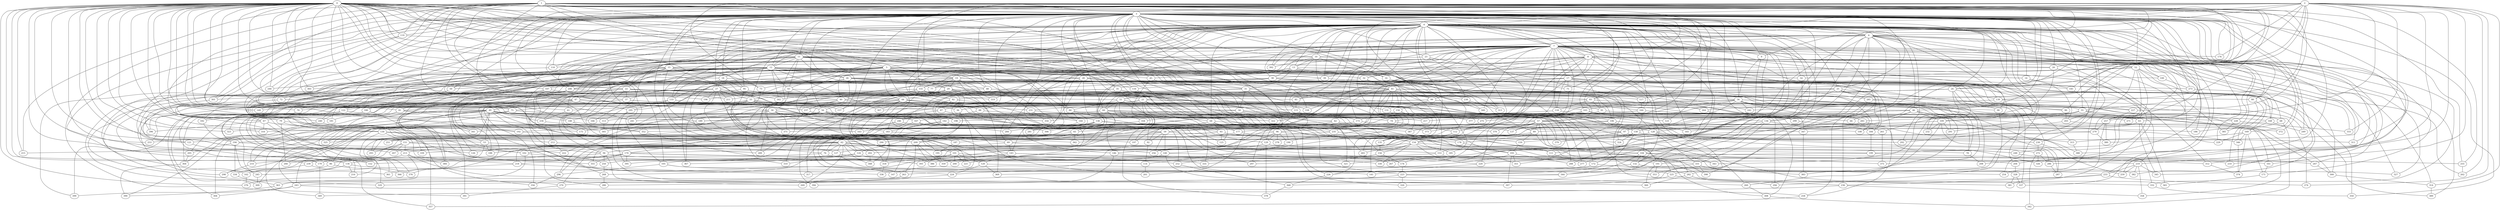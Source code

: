 strict graph "barabasi_albert_graph(400,3)" {
0;
1;
2;
3;
4;
5;
6;
7;
8;
9;
10;
11;
12;
13;
14;
15;
16;
17;
18;
19;
20;
21;
22;
23;
24;
25;
26;
27;
28;
29;
30;
31;
32;
33;
34;
35;
36;
37;
38;
39;
40;
41;
42;
43;
44;
45;
46;
47;
48;
49;
50;
51;
52;
53;
54;
55;
56;
57;
58;
59;
60;
61;
62;
63;
64;
65;
66;
67;
68;
69;
70;
71;
72;
73;
74;
75;
76;
77;
78;
79;
80;
81;
82;
83;
84;
85;
86;
87;
88;
89;
90;
91;
92;
93;
94;
95;
96;
97;
98;
99;
100;
101;
102;
103;
104;
105;
106;
107;
108;
109;
110;
111;
112;
113;
114;
115;
116;
117;
118;
119;
120;
121;
122;
123;
124;
125;
126;
127;
128;
129;
130;
131;
132;
133;
134;
135;
136;
137;
138;
139;
140;
141;
142;
143;
144;
145;
146;
147;
148;
149;
150;
151;
152;
153;
154;
155;
156;
157;
158;
159;
160;
161;
162;
163;
164;
165;
166;
167;
168;
169;
170;
171;
172;
173;
174;
175;
176;
177;
178;
179;
180;
181;
182;
183;
184;
185;
186;
187;
188;
189;
190;
191;
192;
193;
194;
195;
196;
197;
198;
199;
200;
201;
202;
203;
204;
205;
206;
207;
208;
209;
210;
211;
212;
213;
214;
215;
216;
217;
218;
219;
220;
221;
222;
223;
224;
225;
226;
227;
228;
229;
230;
231;
232;
233;
234;
235;
236;
237;
238;
239;
240;
241;
242;
243;
244;
245;
246;
247;
248;
249;
250;
251;
252;
253;
254;
255;
256;
257;
258;
259;
260;
261;
262;
263;
264;
265;
266;
267;
268;
269;
270;
271;
272;
273;
274;
275;
276;
277;
278;
279;
280;
281;
282;
283;
284;
285;
286;
287;
288;
289;
290;
291;
292;
293;
294;
295;
296;
297;
298;
299;
300;
301;
302;
303;
304;
305;
306;
307;
308;
309;
310;
311;
312;
313;
314;
315;
316;
317;
318;
319;
320;
321;
322;
323;
324;
325;
326;
327;
328;
329;
330;
331;
332;
333;
334;
335;
336;
337;
338;
339;
340;
341;
342;
343;
344;
345;
346;
347;
348;
349;
350;
351;
352;
353;
354;
355;
356;
357;
358;
359;
360;
361;
362;
363;
364;
365;
366;
367;
368;
369;
370;
371;
372;
373;
374;
375;
376;
377;
378;
379;
380;
381;
382;
383;
384;
385;
386;
387;
388;
389;
390;
391;
392;
393;
394;
395;
396;
397;
398;
399;
0 -- 130  [is_available=True, prob="0.0119514980769"];
0 -- 3  [is_available=True, prob="0.124808024876"];
0 -- 4  [is_available=True, prob="1.0"];
0 -- 5  [is_available=True, prob="0.994756621273"];
0 -- 134  [is_available=True, prob="0.298487535974"];
0 -- 11  [is_available=True, prob="0.879061834139"];
0 -- 386  [is_available=True, prob="0.784116591844"];
0 -- 15  [is_available=True, prob="0.612019832675"];
0 -- 145  [is_available=True, prob="0.100667168426"];
0 -- 18  [is_available=True, prob="0.583321979404"];
0 -- 20  [is_available=True, prob="1.0"];
0 -- 21  [is_available=True, prob="1.0"];
0 -- 24  [is_available=True, prob="1.0"];
0 -- 26  [is_available=True, prob="0.338673847294"];
0 -- 156  [is_available=True, prob="1.0"];
0 -- 30  [is_available=True, prob="0.864960015643"];
0 -- 34  [is_available=True, prob="0.965574647463"];
0 -- 35  [is_available=True, prob="0.760935856017"];
0 -- 37  [is_available=True, prob="0.368440069538"];
0 -- 241  [is_available=True, prob="0.43181455488"];
0 -- 173  [is_available=True, prob="1.0"];
0 -- 302  [is_available=True, prob="0.139263347406"];
0 -- 303  [is_available=True, prob="0.270351730097"];
0 -- 176  [is_available=True, prob="0.838572660077"];
0 -- 49  [is_available=True, prob="0.752842371292"];
0 -- 179  [is_available=True, prob="0.574429734641"];
0 -- 53  [is_available=True, prob="0.747094871309"];
0 -- 313  [is_available=True, prob="0.819955678766"];
0 -- 58  [is_available=True, prob="1.0"];
0 -- 316  [is_available=True, prob="1.0"];
0 -- 62  [is_available=True, prob="1.0"];
0 -- 64  [is_available=True, prob="0.942822601896"];
0 -- 321  [is_available=True, prob="0.385944278012"];
0 -- 323  [is_available=True, prob="0.990916090371"];
0 -- 70  [is_available=True, prob="0.415912820092"];
0 -- 75  [is_available=True, prob="0.313135221299"];
0 -- 204  [is_available=True, prob="0.442408064915"];
0 -- 79  [is_available=True, prob="0.14121668142"];
0 -- 81  [is_available=True, prob="0.200947978037"];
0 -- 83  [is_available=True, prob="1.0"];
0 -- 84  [is_available=True, prob="0.199278204811"];
0 -- 215  [is_available=True, prob="1.0"];
0 -- 90  [is_available=True, prob="1.0"];
0 -- 95  [is_available=True, prob="0.182763157358"];
0 -- 102  [is_available=True, prob="0.48327683859"];
0 -- 234  [is_available=True, prob="0.139396616808"];
0 -- 239  [is_available=True, prob="0.447697531769"];
0 -- 240  [is_available=True, prob="0.489684411469"];
0 -- 113  [is_available=True, prob="1.0"];
0 -- 339  [is_available=True, prob="0.951795075161"];
0 -- 244  [is_available=True, prob="0.489058073315"];
0 -- 119  [is_available=True, prob="0.658222205044"];
0 -- 121  [is_available=True, prob="1.0"];
0 -- 255  [is_available=True, prob="0.211618295866"];
0 -- 276  [is_available=True, prob="1.0"];
0 -- 253  [is_available=True, prob="0.893512489702"];
0 -- 126  [is_available=True, prob="1.0"];
0 -- 149  [is_available=True, prob="0.531231025064"];
1 -- 3  [is_available=True, prob="0.964493723318"];
1 -- 5  [is_available=True, prob="0.988331153206"];
1 -- 6  [is_available=True, prob="0.486210902073"];
1 -- 391  [is_available=True, prob="0.470354862116"];
1 -- 8  [is_available=True, prob="0.570384214645"];
1 -- 9  [is_available=True, prob="0.2017024891"];
1 -- 148  [is_available=True, prob="1.0"];
1 -- 22  [is_available=True, prob="0.456020894204"];
1 -- 285  [is_available=True, prob="1.0"];
1 -- 31  [is_available=True, prob="0.454572171376"];
1 -- 301  [is_available=True, prob="0.551378954526"];
1 -- 175  [is_available=True, prob="0.832008092666"];
1 -- 264  [is_available=True, prob="1.0"];
1 -- 67  [is_available=True, prob="1.0"];
1 -- 119  [is_available=True, prob="0.901435547351"];
1 -- 215  [is_available=True, prob="1.0"];
1 -- 227  [is_available=True, prob="1.0"];
1 -- 103  [is_available=True, prob="0.486558000083"];
1 -- 233  [is_available=True, prob="0.832250104884"];
1 -- 107  [is_available=True, prob="0.537584014009"];
1 -- 157  [is_available=True, prob="0.378935276329"];
1 -- 370  [is_available=True, prob="0.705201780564"];
1 -- 105  [is_available=True, prob="0.33273841381"];
1 -- 250  [is_available=True, prob="1.0"];
1 -- 255  [is_available=True, prob="1.0"];
2 -- 3  [is_available=True, prob="0.468907181448"];
2 -- 4  [is_available=True, prob="0.90637217122"];
2 -- 262  [is_available=True, prob="0.596792672127"];
2 -- 139  [is_available=True, prob="0.511396206157"];
2 -- 274  [is_available=True, prob="0.000779112524579"];
2 -- 22  [is_available=True, prob="0.297562226912"];
2 -- 24  [is_available=True, prob="1.0"];
2 -- 388  [is_available=True, prob="1.0"];
2 -- 155  [is_available=True, prob="0.751902943777"];
2 -- 176  [is_available=True, prob="0.0255498311267"];
2 -- 55  [is_available=True, prob="0.661330160993"];
2 -- 185  [is_available=True, prob="0.970431668089"];
2 -- 314  [is_available=True, prob="0.765239949708"];
2 -- 318  [is_available=True, prob="0.796742319785"];
2 -- 63  [is_available=True, prob="0.287875627338"];
2 -- 73  [is_available=True, prob="0.831703780189"];
2 -- 333  [is_available=True, prob="0.348886890331"];
2 -- 210  [is_available=True, prob="0.380287512065"];
2 -- 219  [is_available=True, prob="0.40262571558"];
2 -- 99  [is_available=True, prob="0.80103349107"];
2 -- 241  [is_available=True, prob="0.229537543724"];
2 -- 117  [is_available=True, prob="1.0"];
3 -- 4  [is_available=True, prob="0.131949593158"];
3 -- 6  [is_available=True, prob="0.00396253343968"];
3 -- 7  [is_available=True, prob="1.0"];
3 -- 8  [is_available=True, prob="1.0"];
3 -- 9  [is_available=True, prob="1.0"];
3 -- 10  [is_available=True, prob="0.624103628998"];
3 -- 11  [is_available=True, prob="0.288333425526"];
3 -- 12  [is_available=True, prob="0.73946069016"];
3 -- 15  [is_available=True, prob="0.961569718929"];
3 -- 16  [is_available=True, prob="0.649060312766"];
3 -- 273  [is_available=True, prob="0.424124934549"];
3 -- 18  [is_available=True, prob="1.0"];
3 -- 20  [is_available=True, prob="0.955143461665"];
3 -- 23  [is_available=True, prob="0.0609980886676"];
3 -- 25  [is_available=True, prob="0.712810194915"];
3 -- 27  [is_available=True, prob="0.211988740751"];
3 -- 28  [is_available=True, prob="0.656809743482"];
3 -- 286  [is_available=True, prob="0.259852309373"];
3 -- 311  [is_available=True, prob="0.497142530434"];
3 -- 288  [is_available=True, prob="1.0"];
3 -- 162  [is_available=True, prob="1.0"];
3 -- 163  [is_available=True, prob="0.787965957042"];
3 -- 36  [is_available=True, prob="1.0"];
3 -- 41  [is_available=True, prob="0.993667497925"];
3 -- 257  [is_available=True, prob="1.0"];
3 -- 45  [is_available=True, prob="0.665144385459"];
3 -- 46  [is_available=True, prob="0.0282239971639"];
3 -- 47  [is_available=True, prob="0.539181169709"];
3 -- 48  [is_available=True, prob="1.0"];
3 -- 50  [is_available=True, prob="0.425207206904"];
3 -- 52  [is_available=True, prob="0.209570947329"];
3 -- 55  [is_available=True, prob="0.841914865916"];
3 -- 56  [is_available=True, prob="0.202606174371"];
3 -- 57  [is_available=True, prob="0.153437456976"];
3 -- 60  [is_available=True, prob="0.615061680343"];
3 -- 61  [is_available=True, prob="0.0580916056892"];
3 -- 279  [is_available=True, prob="0.0676752568318"];
3 -- 66  [is_available=True, prob="0.260404342636"];
3 -- 69  [is_available=True, prob="1.0"];
3 -- 71  [is_available=True, prob="0.0426058191268"];
3 -- 74  [is_available=True, prob="0.135300577719"];
3 -- 75  [is_available=True, prob="0.872640234103"];
3 -- 76  [is_available=True, prob="0.995229958589"];
3 -- 372  [is_available=True, prob="0.814905148606"];
3 -- 79  [is_available=True, prob="0.337594683915"];
3 -- 80  [is_available=True, prob="0.0337725830913"];
3 -- 82  [is_available=True, prob="0.317909453992"];
3 -- 83  [is_available=True, prob="1.0"];
3 -- 301  [is_available=True, prob="0.224098327511"];
3 -- 303  [is_available=True, prob="0.275656338527"];
3 -- 249  [is_available=True, prob="0.0505667648791"];
3 -- 169  [is_available=True, prob="0.49347293704"];
3 -- 218  [is_available=True, prob="0.410158028689"];
3 -- 271  [is_available=True, prob="0.660595256743"];
3 -- 297  [is_available=True, prob="0.760748844528"];
3 -- 350  [is_available=True, prob="0.833626273438"];
3 -- 95  [is_available=True, prob="0.711634609082"];
3 -- 151  [is_available=True, prob="1.0"];
3 -- 292  [is_available=True, prob="0.06481316665"];
3 -- 105  [is_available=True, prob="1.0"];
3 -- 236  [is_available=True, prob="0.254013868248"];
3 -- 338  [is_available=True, prob="0.486257191042"];
3 -- 110  [is_available=True, prob="0.927872337324"];
3 -- 111  [is_available=True, prob="0.46356157665"];
3 -- 112  [is_available=True, prob="0.0219660688024"];
3 -- 385  [is_available=True, prob="0.834697650246"];
3 -- 116  [is_available=True, prob="0.840064921019"];
3 -- 119  [is_available=True, prob="0.614184805907"];
3 -- 121  [is_available=True, prob="0.200314284576"];
3 -- 123  [is_available=True, prob="0.530058130969"];
3 -- 125  [is_available=True, prob="1.0"];
3 -- 254  [is_available=True, prob="0.686826004199"];
4 -- 128  [is_available=True, prob="0.231091006845"];
4 -- 142  [is_available=True, prob="1.0"];
4 -- 5  [is_available=True, prob="0.523345757185"];
4 -- 6  [is_available=True, prob="0.687157083891"];
4 -- 7  [is_available=True, prob="1.0"];
4 -- 136  [is_available=True, prob="0.821792417675"];
4 -- 265  [is_available=True, prob="0.615846351866"];
4 -- 10  [is_available=True, prob="0.131766465459"];
4 -- 12  [is_available=True, prob="1.0"];
4 -- 13  [is_available=True, prob="1.0"];
4 -- 14  [is_available=True, prob="0.0874901998521"];
4 -- 143  [is_available=True, prob="0.38276682855"];
4 -- 320  [is_available=True, prob="0.577414748618"];
4 -- 17  [is_available=True, prob="0.57611217937"];
4 -- 19  [is_available=True, prob="0.699463239653"];
4 -- 171  [is_available=True, prob="0.428279531411"];
4 -- 23  [is_available=True, prob="0.778622561236"];
4 -- 24  [is_available=True, prob="0.462078881505"];
4 -- 25  [is_available=True, prob="0.457839001292"];
4 -- 282  [is_available=True, prob="0.855178338181"];
4 -- 158  [is_available=True, prob="0.871026007245"];
4 -- 133  [is_available=True, prob="0.386418524455"];
4 -- 32  [is_available=True, prob="0.777157546899"];
4 -- 33  [is_available=True, prob="1.0"];
4 -- 292  [is_available=True, prob="0.778812434556"];
4 -- 39  [is_available=True, prob="0.501580373303"];
4 -- 42  [is_available=True, prob="0.785493900335"];
4 -- 43  [is_available=True, prob="0.0350505115082"];
4 -- 173  [is_available=True, prob="0.915185091038"];
4 -- 46  [is_available=True, prob="1.0"];
4 -- 392  [is_available=True, prob="1.0"];
4 -- 52  [is_available=True, prob="0.107634676029"];
4 -- 54  [is_available=True, prob="1.0"];
4 -- 312  [is_available=True, prob="0.357702476372"];
4 -- 57  [is_available=True, prob="0.970797516653"];
4 -- 330  [is_available=True, prob="1.0"];
4 -- 62  [is_available=True, prob="0.03917431324"];
4 -- 319  [is_available=True, prob="0.155256315113"];
4 -- 64  [is_available=True, prob="0.170550750178"];
4 -- 65  [is_available=True, prob="0.239587896932"];
4 -- 67  [is_available=True, prob="1.0"];
4 -- 161  [is_available=True, prob="0.536705003925"];
4 -- 72  [is_available=True, prob="0.322399032169"];
4 -- 258  [is_available=True, prob="0.537225379705"];
4 -- 160  [is_available=True, prob="0.171665281038"];
4 -- 238  [is_available=True, prob="0.50603306892"];
4 -- 205  [is_available=True, prob="0.306874235056"];
4 -- 206  [is_available=True, prob="1.0"];
4 -- 80  [is_available=True, prob="0.972421306514"];
4 -- 82  [is_available=True, prob="0.540614648074"];
4 -- 212  [is_available=True, prob="0.0858556341281"];
4 -- 85  [is_available=True, prob="0.782188021706"];
4 -- 203  [is_available=True, prob="0.6863464662"];
4 -- 331  [is_available=True, prob="0.19532264848"];
4 -- 336  [is_available=True, prob="0.0440084378989"];
4 -- 228  [is_available=True, prob="0.771067431885"];
4 -- 229  [is_available=True, prob="0.675794827477"];
4 -- 103  [is_available=True, prob="1.0"];
4 -- 259  [is_available=True, prob="0.741774220937"];
4 -- 275  [is_available=True, prob="0.385046317523"];
4 -- 235  [is_available=True, prob="0.646676167507"];
4 -- 109  [is_available=True, prob="0.398530651821"];
4 -- 110  [is_available=True, prob="0.629485880676"];
4 -- 113  [is_available=True, prob="0.73947268633"];
4 -- 115  [is_available=True, prob="0.0913153986327"];
4 -- 120  [is_available=True, prob="0.0303300064018"];
4 -- 123  [is_available=True, prob="0.49054138234"];
4 -- 380  [is_available=True, prob="1.0"];
4 -- 277  [is_available=True, prob="0.141699404846"];
5 -- 37  [is_available=True, prob="1.0"];
5 -- 367  [is_available=True, prob="0.035873996098"];
5 -- 231  [is_available=True, prob="0.680495870283"];
5 -- 168  [is_available=True, prob="0.803461055329"];
5 -- 170  [is_available=True, prob="0.197720353434"];
5 -- 44  [is_available=True, prob="0.209188168008"];
5 -- 253  [is_available=True, prob="0.414280229703"];
5 -- 16  [is_available=True, prob="0.932473582743"];
5 -- 146  [is_available=True, prob="0.222563330232"];
5 -- 19  [is_available=True, prob="0.517011469761"];
5 -- 84  [is_available=True, prob="0.469552139995"];
5 -- 181  [is_available=True, prob="0.507575984419"];
5 -- 183  [is_available=True, prob="0.100653216086"];
5 -- 340  [is_available=True, prob="0.736883706763"];
5 -- 298  [is_available=True, prob="0.178904807557"];
5 -- 29  [is_available=True, prob="0.32981957703"];
5 -- 69  [is_available=True, prob="0.788021831597"];
6 -- 98  [is_available=True, prob="0.0957294403689"];
6 -- 326  [is_available=True, prob="0.507675425331"];
6 -- 38  [is_available=True, prob="0.221182166113"];
6 -- 39  [is_available=True, prob="0.467897239622"];
6 -- 136  [is_available=True, prob="1.0"];
6 -- 332  [is_available=True, prob="0.392415843626"];
6 -- 362  [is_available=True, prob="0.354066234406"];
6 -- 7  [is_available=True, prob="0.742089353743"];
6 -- 172  [is_available=True, prob="0.433861598269"];
6 -- 337  [is_available=True, prob="0.144432429489"];
6 -- 144  [is_available=True, prob="0.642070478079"];
6 -- 232  [is_available=True, prob="0.197573677992"];
6 -- 389  [is_available=True, prob="0.390916292259"];
6 -- 368  [is_available=True, prob="0.251606874684"];
6 -- 327  [is_available=True, prob="0.761954204442"];
6 -- 132  [is_available=True, prob="0.67023229626"];
6 -- 392  [is_available=True, prob="0.164475125357"];
6 -- 159  [is_available=True, prob="0.750806375825"];
7 -- 258  [is_available=True, prob="0.412874196408"];
7 -- 135  [is_available=True, prob="0.892204894411"];
7 -- 8  [is_available=True, prob="0.229253445198"];
7 -- 9  [is_available=True, prob="0.978794494936"];
7 -- 10  [is_available=True, prob="1.0"];
7 -- 11  [is_available=True, prob="0.189278173426"];
7 -- 13  [is_available=True, prob="0.683977337098"];
7 -- 271  [is_available=True, prob="1.0"];
7 -- 17  [is_available=True, prob="0.468996983856"];
7 -- 18  [is_available=True, prob="1.0"];
7 -- 21  [is_available=True, prob="1.0"];
7 -- 23  [is_available=True, prob="0.862542633912"];
7 -- 260  [is_available=True, prob="0.614651217738"];
7 -- 155  [is_available=True, prob="0.945740774677"];
7 -- 284  [is_available=True, prob="0.287743496905"];
7 -- 32  [is_available=True, prob="0.0108537531719"];
7 -- 165  [is_available=True, prob="0.47590013986"];
7 -- 40  [is_available=True, prob="0.161202482023"];
7 -- 45  [is_available=True, prob="0.548327570079"];
7 -- 176  [is_available=True, prob="0.799928997834"];
7 -- 52  [is_available=True, prob="1.0"];
7 -- 311  [is_available=True, prob="1.0"];
7 -- 184  [is_available=True, prob="0.506308887796"];
7 -- 186  [is_available=True, prob="0.407824107972"];
7 -- 190  [is_available=True, prob="0.854927253246"];
7 -- 198  [is_available=True, prob="0.136294665658"];
7 -- 327  [is_available=True, prob="0.864802256647"];
7 -- 141  [is_available=True, prob="0.747850504299"];
7 -- 208  [is_available=True, prob="0.0303079184106"];
7 -- 340  [is_available=True, prob="1.0"];
7 -- 91  [is_available=True, prob="1.0"];
7 -- 92  [is_available=True, prob="1.0"];
7 -- 314  [is_available=True, prob="0.0154825149776"];
7 -- 96  [is_available=True, prob="0.979347146949"];
7 -- 100  [is_available=True, prob="0.618332216438"];
7 -- 102  [is_available=True, prob="0.778748597772"];
7 -- 361  [is_available=True, prob="0.966829924904"];
7 -- 234  [is_available=True, prob="0.703867518499"];
7 -- 109  [is_available=True, prob="0.496922416611"];
7 -- 118  [is_available=True, prob="0.518202800654"];
7 -- 247  [is_available=True, prob="1.0"];
7 -- 377  [is_available=True, prob="0.087340120012"];
8 -- 262  [is_available=True, prob="0.520670456287"];
8 -- 139  [is_available=True, prob="0.639637637508"];
8 -- 15  [is_available=True, prob="0.581383125935"];
8 -- 17  [is_available=True, prob="1.0"];
8 -- 20  [is_available=True, prob="0.692424679462"];
8 -- 281  [is_available=True, prob="0.231870553661"];
8 -- 38  [is_available=True, prob="0.350674619716"];
8 -- 168  [is_available=True, prob="0.126839812814"];
8 -- 135  [is_available=True, prob="0.269927339541"];
8 -- 181  [is_available=True, prob="0.947172133737"];
8 -- 182  [is_available=True, prob="1.0"];
8 -- 322  [is_available=True, prob="0.74025401639"];
8 -- 68  [is_available=True, prob="0.165825220669"];
8 -- 197  [is_available=True, prob="0.257526486763"];
8 -- 333  [is_available=True, prob="0.345936267192"];
8 -- 220  [is_available=True, prob="0.544926394318"];
8 -- 353  [is_available=True, prob="1.0"];
8 -- 99  [is_available=True, prob="0.8657338202"];
8 -- 229  [is_available=True, prob="1.0"];
8 -- 381  [is_available=True, prob="1.0"];
9 -- 34  [is_available=True, prob="0.517081489626"];
9 -- 97  [is_available=True, prob="0.293391379449"];
10 -- 129  [is_available=True, prob="0.482107016396"];
10 -- 392  [is_available=True, prob="1.0"];
10 -- 13  [is_available=True, prob="1.0"];
10 -- 238  [is_available=True, prob="1.0"];
10 -- 150  [is_available=True, prob="0.325210617236"];
10 -- 285  [is_available=True, prob="0.78333843282"];
10 -- 94  [is_available=True, prob="0.476914259653"];
11 -- 133  [is_available=True, prob="0.920036225763"];
11 -- 43  [is_available=True, prob="0.565532874759"];
11 -- 12  [is_available=True, prob="0.395395216074"];
11 -- 77  [is_available=True, prob="0.796480696594"];
11 -- 14  [is_available=True, prob="0.0444550168235"];
11 -- 16  [is_available=True, prob="0.031971931842"];
11 -- 81  [is_available=True, prob="0.426474710012"];
11 -- 50  [is_available=True, prob="0.0203290923649"];
11 -- 339  [is_available=True, prob="0.018245533488"];
11 -- 110  [is_available=True, prob="0.237133268961"];
11 -- 267  [is_available=True, prob="0.0632212049258"];
11 -- 281  [is_available=True, prob="0.799556987302"];
11 -- 61  [is_available=True, prob="0.337688058695"];
11 -- 30  [is_available=True, prob="0.577175831375"];
11 -- 312  [is_available=True, prob="1.0"];
12 -- 134  [is_available=True, prob="0.297482681613"];
12 -- 396  [is_available=True, prob="0.486079104234"];
12 -- 270  [is_available=True, prob="0.70963696672"];
12 -- 273  [is_available=True, prob="0.551218442984"];
12 -- 131  [is_available=True, prob="1.0"];
12 -- 21  [is_available=True, prob="1.0"];
12 -- 26  [is_available=True, prob="0.192814348037"];
12 -- 32  [is_available=True, prob="1.0"];
12 -- 39  [is_available=True, prob="0.221243252666"];
12 -- 43  [is_available=True, prob="0.156255164348"];
12 -- 302  [is_available=True, prob="0.179903606136"];
12 -- 47  [is_available=True, prob="0.178155665041"];
12 -- 48  [is_available=True, prob="0.174760803426"];
12 -- 307  [is_available=True, prob="0.418674442152"];
12 -- 54  [is_available=True, prob="0.698935455762"];
12 -- 189  [is_available=True, prob="0.578825010167"];
12 -- 206  [is_available=True, prob="0.937249737097"];
12 -- 207  [is_available=True, prob="0.665536727279"];
12 -- 357  [is_available=True, prob="0.80539464107"];
12 -- 107  [is_available=True, prob="0.629108056855"];
12 -- 242  [is_available=True, prob="0.93454563189"];
12 -- 19  [is_available=True, prob="0.0833953622918"];
12 -- 149  [is_available=True, prob="1.0"];
13 -- 384  [is_available=True, prob="0.643221935102"];
13 -- 38  [is_available=True, prob="1.0"];
13 -- 124  [is_available=True, prob="0.838388354603"];
13 -- 71  [is_available=True, prob="0.558609083444"];
13 -- 14  [is_available=True, prob="1.0"];
13 -- 240  [is_available=True, prob="0.220941751396"];
13 -- 100  [is_available=True, prob="0.946661667451"];
13 -- 26  [is_available=True, prob="0.4992508742"];
13 -- 351  [is_available=True, prob="0.598706827769"];
13 -- 28  [is_available=True, prob="0.927145463881"];
13 -- 31  [is_available=True, prob="0.206773577494"];
14 -- 145  [is_available=True, prob="0.964704279215"];
14 -- 230  [is_available=True, prob="0.120458611313"];
15 -- 132  [is_available=True, prob="0.245964779341"];
15 -- 70  [is_available=True, prob="0.9559439923"];
15 -- 73  [is_available=True, prob="0.994444164774"];
15 -- 45  [is_available=True, prob="1.0"];
15 -- 366  [is_available=True, prob="0.106138070946"];
15 -- 209  [is_available=True, prob="1.0"];
15 -- 35  [is_available=True, prob="1.0"];
15 -- 180  [is_available=True, prob="0.414588190119"];
15 -- 341  [is_available=True, prob="0.847237098513"];
15 -- 22  [is_available=True, prob="0.448689897665"];
15 -- 87  [is_available=True, prob="1.0"];
15 -- 28  [is_available=True, prob="1.0"];
15 -- 329  [is_available=True, prob="0.666038418085"];
16 -- 89  [is_available=True, prob="0.0325250747313"];
17 -- 98  [is_available=True, prob="0.90905459441"];
17 -- 35  [is_available=True, prob="0.600284759637"];
17 -- 71  [is_available=True, prob="0.63495960125"];
17 -- 169  [is_available=True, prob="0.508904856272"];
17 -- 227  [is_available=True, prob="0.778506727391"];
17 -- 108  [is_available=True, prob="0.925822106483"];
17 -- 206  [is_available=True, prob="0.212288463387"];
17 -- 303  [is_available=True, prob="0.0724273189649"];
17 -- 112  [is_available=True, prob="0.125781438225"];
17 -- 145  [is_available=True, prob="0.255191136481"];
17 -- 107  [is_available=True, prob="0.966290687861"];
17 -- 244  [is_available=True, prob="1.0"];
17 -- 117  [is_available=True, prob="0.304922324801"];
17 -- 118  [is_available=True, prob="0.404497171231"];
17 -- 248  [is_available=True, prob="0.298075920384"];
17 -- 399  [is_available=True, prob="1.0"];
17 -- 60  [is_available=True, prob="0.158902865761"];
17 -- 382  [is_available=True, prob="0.970865768586"];
18 -- 384  [is_available=True, prob="0.516468852748"];
18 -- 40  [is_available=True, prob="0.760929852009"];
18 -- 42  [is_available=True, prob="1.0"];
18 -- 27  [is_available=True, prob="0.356035150247"];
18 -- 95  [is_available=True, prob="0.304590058947"];
19 -- 272  [is_available=True, prob="1.0"];
19 -- 175  [is_available=True, prob="1.0"];
19 -- 155  [is_available=True, prob="0.167783355175"];
19 -- 41  [is_available=True, prob="0.56022886334"];
19 -- 106  [is_available=True, prob="0.660824219351"];
19 -- 77  [is_available=True, prob="0.726858227254"];
19 -- 157  [is_available=True, prob="0.679006279242"];
19 -- 144  [is_available=True, prob="0.750830115037"];
19 -- 319  [is_available=True, prob="0.245239426503"];
19 -- 304  [is_available=True, prob="0.601276758613"];
19 -- 116  [is_available=True, prob="0.325208096339"];
19 -- 216  [is_available=True, prob="0.689456073058"];
19 -- 25  [is_available=True, prob="0.305116691381"];
19 -- 154  [is_available=True, prob="0.342816327563"];
19 -- 27  [is_available=True, prob="1.0"];
19 -- 29  [is_available=True, prob="0.843144591909"];
19 -- 133  [is_available=True, prob="0.687183614366"];
20 -- 257  [is_available=True, prob="0.172944170699"];
20 -- 261  [is_available=True, prob="0.628678620332"];
20 -- 85  [is_available=True, prob="0.122635222957"];
21 -- 320  [is_available=True, prob="0.57861257426"];
21 -- 226  [is_available=True, prob="0.0936699733446"];
21 -- 163  [is_available=True, prob="0.0660338622142"];
21 -- 329  [is_available=True, prob="0.0129694486547"];
21 -- 394  [is_available=True, prob="0.273293395763"];
21 -- 49  [is_available=True, prob="0.871175862814"];
21 -- 227  [is_available=True, prob="0.301446941357"];
21 -- 213  [is_available=True, prob="0.526553493973"];
21 -- 378  [is_available=True, prob="0.641558014511"];
21 -- 91  [is_available=True, prob="0.425236504925"];
21 -- 190  [is_available=True, prob="0.744358144368"];
21 -- 223  [is_available=True, prob="0.204428248998"];
22 -- 352  [is_available=True, prob="0.910981363556"];
22 -- 37  [is_available=True, prob="1.0"];
22 -- 364  [is_available=True, prob="1.0"];
22 -- 44  [is_available=True, prob="0.323138598033"];
22 -- 211  [is_available=True, prob="0.761227885522"];
22 -- 180  [is_available=True, prob="0.152398166239"];
22 -- 85  [is_available=True, prob="1.0"];
22 -- 88  [is_available=True, prob="0.204070860086"];
22 -- 59  [is_available=True, prob="0.0886927797901"];
22 -- 309  [is_available=True, prob="0.943190257553"];
23 -- 72  [is_available=True, prob="0.453011783041"];
23 -- 236  [is_available=True, prob="0.0640386562462"];
23 -- 313  [is_available=True, prob="1.0"];
24 -- 164  [is_available=True, prob="0.334229143201"];
24 -- 232  [is_available=True, prob="0.466713119559"];
24 -- 139  [is_available=True, prob="1.0"];
24 -- 204  [is_available=True, prob="0.866567382364"];
24 -- 205  [is_available=True, prob="1.0"];
24 -- 296  [is_available=True, prob="0.958738741643"];
24 -- 343  [is_available=True, prob="0.877654284739"];
25 -- 97  [is_available=True, prob="0.814413421283"];
25 -- 72  [is_available=True, prob="0.204735582111"];
25 -- 208  [is_available=True, prob="1.0"];
25 -- 51  [is_available=True, prob="0.563508651883"];
25 -- 184  [is_available=True, prob="0.141772113078"];
25 -- 90  [is_available=True, prob="1.0"];
25 -- 285  [is_available=True, prob="0.0912204941837"];
26 -- 337  [is_available=True, prob="1.0"];
26 -- 73  [is_available=True, prob="0.623078115805"];
26 -- 48  [is_available=True, prob="0.981217449673"];
26 -- 305  [is_available=True, prob="0.676679362563"];
26 -- 371  [is_available=True, prob="0.00408988650281"];
26 -- 265  [is_available=True, prob="1.0"];
26 -- 56  [is_available=True, prob="1.0"];
26 -- 29  [is_available=True, prob="1.0"];
27 -- 33  [is_available=True, prob="0.134440599131"];
27 -- 290  [is_available=True, prob="0.28418579249"];
27 -- 68  [is_available=True, prob="0.289201092152"];
27 -- 211  [is_available=True, prob="0.562911468568"];
27 -- 104  [is_available=True, prob="0.683799479339"];
27 -- 235  [is_available=True, prob="1.0"];
27 -- 238  [is_available=True, prob="0.174640371468"];
27 -- 143  [is_available=True, prob="1.0"];
27 -- 53  [is_available=True, prob="0.00644299803882"];
27 -- 182  [is_available=True, prob="1.0"];
27 -- 120  [is_available=True, prob="0.111287296145"];
27 -- 196  [is_available=True, prob="0.772902071715"];
27 -- 341  [is_available=True, prob="0.93329769309"];
27 -- 126  [is_available=True, prob="1.0"];
27 -- 245  [is_available=True, prob="1.0"];
28 -- 192  [is_available=True, prob="0.615763868806"];
28 -- 33  [is_available=True, prob="0.819759945984"];
28 -- 389  [is_available=True, prob="0.687974221189"];
28 -- 106  [is_available=True, prob="0.207619569426"];
28 -- 306  [is_available=True, prob="0.723135942268"];
28 -- 310  [is_available=True, prob="0.0596621241253"];
28 -- 88  [is_available=True, prob="0.75950517649"];
28 -- 31  [is_available=True, prob="1.0"];
29 -- 160  [is_available=True, prob="1.0"];
29 -- 51  [is_available=True, prob="0.245327346981"];
29 -- 36  [is_available=True, prob="0.0599870408169"];
29 -- 40  [is_available=True, prob="0.865522399571"];
29 -- 74  [is_available=True, prob="1.0"];
29 -- 44  [is_available=True, prob="0.820255151223"];
29 -- 78  [is_available=True, prob="0.802025551341"];
29 -- 80  [is_available=True, prob="0.651488045915"];
29 -- 369  [is_available=True, prob="0.776975745656"];
29 -- 222  [is_available=True, prob="0.111176000508"];
29 -- 310  [is_available=True, prob="1.0"];
29 -- 30  [is_available=True, prob="0.826208002294"];
29 -- 357  [is_available=True, prob="0.715217373671"];
30 -- 138  [is_available=True, prob="0.631695124479"];
30 -- 271  [is_available=True, prob="0.253882114076"];
30 -- 304  [is_available=True, prob="1.0"];
30 -- 306  [is_available=True, prob="0.558383417857"];
30 -- 371  [is_available=True, prob="0.0909879678122"];
30 -- 86  [is_available=True, prob="0.737028757064"];
30 -- 187  [is_available=True, prob="0.497325808028"];
31 -- 34  [is_available=True, prob="1.0"];
31 -- 137  [is_available=True, prob="0.643505434157"];
31 -- 47  [is_available=True, prob="1.0"];
31 -- 82  [is_available=True, prob="0.248058996085"];
31 -- 301  [is_available=True, prob="1.0"];
31 -- 377  [is_available=True, prob="0.401331334557"];
31 -- 58  [is_available=True, prob="1.0"];
31 -- 347  [is_available=True, prob="0.760292186795"];
32 -- 41  [is_available=True, prob="0.397542036066"];
32 -- 77  [is_available=True, prob="0.810876141639"];
32 -- 153  [is_available=True, prob="0.56346803713"];
33 -- 165  [is_available=True, prob="1.0"];
33 -- 70  [is_available=True, prob="0.969884145591"];
33 -- 264  [is_available=True, prob="1.0"];
33 -- 297  [is_available=True, prob="1.0"];
33 -- 202  [is_available=True, prob="0.39336045329"];
33 -- 356  [is_available=True, prob="0.535379364761"];
33 -- 157  [is_available=True, prob="0.351766537983"];
33 -- 367  [is_available=True, prob="0.665632569013"];
33 -- 152  [is_available=True, prob="1.0"];
33 -- 36  [is_available=True, prob="0.700904372698"];
33 -- 61  [is_available=True, prob="0.575548443858"];
34 -- 225  [is_available=True, prob="1.0"];
34 -- 131  [is_available=True, prob="0.711506675283"];
34 -- 197  [is_available=True, prob="0.833798831978"];
34 -- 307  [is_available=True, prob="0.93585789084"];
34 -- 370  [is_available=True, prob="0.418169044025"];
34 -- 46  [is_available=True, prob="0.392205777521"];
34 -- 242  [is_available=True, prob="1.0"];
34 -- 291  [is_available=True, prob="0.25497007294"];
34 -- 55  [is_available=True, prob="0.670171710671"];
34 -- 283  [is_available=True, prob="0.407252028624"];
34 -- 90  [is_available=True, prob="0.523106835603"];
34 -- 59  [is_available=True, prob="1.0"];
35 -- 65  [is_available=True, prob="0.997974930094"];
35 -- 289  [is_available=True, prob="0.632036558602"];
35 -- 188  [is_available=True, prob="0.437741228875"];
35 -- 83  [is_available=True, prob="0.596669192767"];
35 -- 117  [is_available=True, prob="0.886345690917"];
35 -- 283  [is_available=True, prob="0.849880072601"];
35 -- 92  [is_available=True, prob="0.265868530166"];
36 -- 147  [is_available=True, prob="1.0"];
36 -- 201  [is_available=True, prob="0.061356185337"];
37 -- 288  [is_available=True, prob="0.820482449135"];
37 -- 166  [is_available=True, prob="0.409553012971"];
37 -- 149  [is_available=True, prob="0.736190925631"];
37 -- 58  [is_available=True, prob="0.591983601234"];
38 -- 196  [is_available=True, prob="0.97333623401"];
38 -- 50  [is_available=True, prob="0.0472877078754"];
38 -- 116  [is_available=True, prob="0.702879864888"];
38 -- 246  [is_available=True, prob="0.0786449570087"];
38 -- 153  [is_available=True, prob="1.0"];
38 -- 315  [is_available=True, prob="0.641074200792"];
38 -- 350  [is_available=True, prob="1.0"];
39 -- 128  [is_available=True, prob="0.0106465615126"];
39 -- 295  [is_available=True, prob="0.944114632848"];
40 -- 289  [is_available=True, prob="0.253361490701"];
40 -- 98  [is_available=True, prob="0.671232758749"];
40 -- 170  [is_available=True, prob="1.0"];
40 -- 237  [is_available=True, prob="1.0"];
40 -- 366  [is_available=True, prob="0.709782822824"];
40 -- 277  [is_available=True, prob="0.656489653937"];
40 -- 158  [is_available=True, prob="0.583331656051"];
41 -- 51  [is_available=True, prob="0.714530196086"];
41 -- 131  [is_available=True, prob="1.0"];
41 -- 233  [is_available=True, prob="0.665608958664"];
41 -- 42  [is_available=True, prob="0.441514215102"];
41 -- 338  [is_available=True, prob="0.469149611575"];
41 -- 178  [is_available=True, prob="0.143035634799"];
41 -- 78  [is_available=True, prob="0.409744447871"];
41 -- 99  [is_available=True, prob="0.864034259173"];
41 -- 177  [is_available=True, prob="1.0"];
41 -- 114  [is_available=True, prob="1.0"];
41 -- 373  [is_available=True, prob="0.158139584281"];
41 -- 150  [is_available=True, prob="0.197874950172"];
41 -- 228  [is_available=True, prob="0.365310586009"];
42 -- 200  [is_available=True, prob="1.0"];
42 -- 111  [is_available=True, prob="0.447103944197"];
42 -- 186  [is_available=True, prob="0.25230152695"];
42 -- 316  [is_available=True, prob="0.60021446107"];
43 -- 230  [is_available=True, prob="0.675741244254"];
43 -- 167  [is_available=True, prob="0.619763530142"];
43 -- 211  [is_available=True, prob="1.0"];
43 -- 221  [is_available=True, prob="0.847497700828"];
44 -- 161  [is_available=True, prob="0.909312630382"];
44 -- 81  [is_available=True, prob="1.0"];
44 -- 307  [is_available=True, prob="0.591949889882"];
44 -- 172  [is_available=True, prob="0.169269847917"];
44 -- 141  [is_available=True, prob="1.0"];
44 -- 237  [is_available=True, prob="0.20326543874"];
44 -- 49  [is_available=True, prob="0.553537977797"];
44 -- 115  [is_available=True, prob="0.897220264504"];
44 -- 88  [is_available=True, prob="1.0"];
44 -- 250  [is_available=True, prob="0.819607123614"];
44 -- 348  [is_available=True, prob="0.418968680357"];
45 -- 146  [is_available=True, prob="0.596753635892"];
45 -- 322  [is_available=True, prob="0.890396461608"];
46 -- 354  [is_available=True, prob="0.645740411808"];
46 -- 109  [is_available=True, prob="0.547949772826"];
46 -- 66  [is_available=True, prob="0.400256750385"];
46 -- 246  [is_available=True, prob="1.0"];
46 -- 347  [is_available=True, prob="0.599411617333"];
46 -- 287  [is_available=True, prob="1.0"];
46 -- 63  [is_available=True, prob="0.590229573193"];
47 -- 263  [is_available=True, prob="1.0"];
47 -- 295  [is_available=True, prob="0.293234083538"];
47 -- 231  [is_available=True, prob="0.496293499709"];
47 -- 138  [is_available=True, prob="0.294224672683"];
47 -- 75  [is_available=True, prob="0.308312563959"];
47 -- 237  [is_available=True, prob="0.248614577329"];
47 -- 179  [is_available=True, prob="0.823231056476"];
47 -- 180  [is_available=True, prob="1.0"];
47 -- 56  [is_available=True, prob="0.604281004864"];
47 -- 122  [is_available=True, prob="0.790178348865"];
48 -- 217  [is_available=True, prob="0.920232698669"];
48 -- 142  [is_available=True, prob="0.684318655128"];
49 -- 67  [is_available=True, prob="0.770277566947"];
49 -- 324  [is_available=True, prob="0.591998419455"];
49 -- 390  [is_available=True, prob="0.698696630819"];
49 -- 166  [is_available=True, prob="0.511433997847"];
49 -- 167  [is_available=True, prob="0.741077697168"];
49 -- 168  [is_available=True, prob="0.881979385409"];
49 -- 268  [is_available=True, prob="0.699977814687"];
49 -- 349  [is_available=True, prob="0.745711298944"];
49 -- 200  [is_available=True, prob="1.0"];
49 -- 243  [is_available=True, prob="0.113271477721"];
49 -- 148  [is_available=True, prob="1.0"];
49 -- 214  [is_available=True, prob="0.98905415341"];
49 -- 251  [is_available=True, prob="0.0343530318961"];
49 -- 93  [is_available=True, prob="0.3415003005"];
49 -- 53  [is_available=True, prob="0.163559145477"];
50 -- 122  [is_available=True, prob="1.0"];
51 -- 164  [is_available=True, prob="0.184057207941"];
51 -- 101  [is_available=True, prob="0.414350915229"];
51 -- 93  [is_available=True, prob="1.0"];
51 -- 338  [is_available=True, prob="0.519145146875"];
51 -- 84  [is_available=True, prob="0.881459984539"];
51 -- 60  [is_available=True, prob="1.0"];
52 -- 385  [is_available=True, prob="1.0"];
52 -- 100  [is_available=True, prob="1.0"];
52 -- 199  [is_available=True, prob="0.267046583405"];
52 -- 203  [is_available=True, prob="0.457827903737"];
52 -- 345  [is_available=True, prob="0.909620983955"];
52 -- 54  [is_available=True, prob="0.176166322742"];
52 -- 279  [is_available=True, prob="1.0"];
52 -- 94  [is_available=True, prob="0.366623911979"];
53 -- 162  [is_available=True, prob="0.87498964293"];
53 -- 188  [is_available=True, prob="0.812775084184"];
53 -- 127  [is_available=True, prob="0.542545704524"];
54 -- 104  [is_available=True, prob="0.407142930077"];
55 -- 68  [is_available=True, prob="0.0901815689424"];
55 -- 74  [is_available=True, prob="1.0"];
55 -- 291  [is_available=True, prob="1.0"];
55 -- 372  [is_available=True, prob="1.0"];
55 -- 283  [is_available=True, prob="0.880434237229"];
56 -- 198  [is_available=True, prob="0.183820504116"];
56 -- 177  [is_available=True, prob="0.219765339734"];
56 -- 136  [is_available=True, prob="0.817642546824"];
56 -- 106  [is_available=True, prob="0.94255693317"];
56 -- 241  [is_available=True, prob="0.998863467222"];
56 -- 113  [is_available=True, prob="1.0"];
56 -- 151  [is_available=True, prob="0.899803318125"];
56 -- 376  [is_available=True, prob="0.499696836007"];
56 -- 57  [is_available=True, prob="1.0"];
56 -- 189  [is_available=True, prob="1.0"];
56 -- 127  [is_available=True, prob="0.855940046159"];
57 -- 65  [is_available=True, prob="0.241206498844"];
57 -- 379  [is_available=True, prob="1.0"];
57 -- 296  [is_available=True, prob="0.627725031554"];
57 -- 137  [is_available=True, prob="0.726390871992"];
57 -- 108  [is_available=True, prob="0.105228541187"];
57 -- 174  [is_available=True, prob="1.0"];
57 -- 370  [is_available=True, prob="0.843963071669"];
57 -- 343  [is_available=True, prob="0.759324875997"];
57 -- 89  [is_available=True, prob="0.118907502595"];
57 -- 282  [is_available=True, prob="1.0"];
57 -- 59  [is_available=True, prob="0.0136998486879"];
57 -- 158  [is_available=True, prob="0.299409094657"];
58 -- 66  [is_available=True, prob="0.309138369938"];
58 -- 251  [is_available=True, prob="1.0"];
58 -- 266  [is_available=True, prob="0.464456771248"];
58 -- 159  [is_available=True, prob="0.591467190991"];
58 -- 284  [is_available=True, prob="0.457544099288"];
58 -- 63  [is_available=True, prob="1.0"];
59 -- 256  [is_available=True, prob="0.279143482308"];
59 -- 355  [is_available=True, prob="0.932392886402"];
59 -- 140  [is_available=True, prob="0.314029793285"];
59 -- 178  [is_available=True, prob="0.0697822024984"];
59 -- 92  [is_available=True, prob="0.474390005785"];
59 -- 253  [is_available=True, prob="0.563212704615"];
59 -- 62  [is_available=True, prob="0.162883645245"];
60 -- 64  [is_available=True, prob="0.0574663521945"];
60 -- 193  [is_available=True, prob="0.796686964789"];
60 -- 164  [is_available=True, prob="0.446963036946"];
60 -- 246  [is_available=True, prob="0.401448019142"];
60 -- 124  [is_available=True, prob="0.0616663236957"];
60 -- 189  [is_available=True, prob="1.0"];
60 -- 191  [is_available=True, prob="0.18523041425"];
61 -- 234  [is_available=True, prob="0.547426743669"];
62 -- 339  [is_available=True, prob="1.0"];
62 -- 101  [is_available=True, prob="0.166564537759"];
62 -- 102  [is_available=True, prob="1.0"];
62 -- 104  [is_available=True, prob="0.295913157776"];
62 -- 140  [is_available=True, prob="0.651521397311"];
62 -- 202  [is_available=True, prob="0.237891662371"];
62 -- 76  [is_available=True, prob="0.881778015035"];
62 -- 269  [is_available=True, prob="1.0"];
62 -- 111  [is_available=True, prob="0.694674585673"];
62 -- 188  [is_available=True, prob="1.0"];
62 -- 126  [is_available=True, prob="0.449526617599"];
62 -- 215  [is_available=True, prob="0.282247664401"];
62 -- 348  [is_available=True, prob="1.0"];
62 -- 124  [is_available=True, prob="0.254650576762"];
62 -- 94  [is_available=True, prob="0.595950862468"];
62 -- 127  [is_available=True, prob="1.0"];
63 -- 108  [is_available=True, prob="0.819977864094"];
63 -- 365  [is_available=True, prob="1.0"];
63 -- 345  [is_available=True, prob="0.515331645386"];
63 -- 89  [is_available=True, prob="0.0368896991637"];
64 -- 97  [is_available=True, prob="1.0"];
64 -- 201  [is_available=True, prob="0.77412739546"];
64 -- 76  [is_available=True, prob="1.0"];
64 -- 177  [is_available=True, prob="1.0"];
64 -- 93  [is_available=True, prob="1.0"];
65 -- 69  [is_available=True, prob="1.0"];
65 -- 362  [is_available=True, prob="0.214879964644"];
65 -- 334  [is_available=True, prob="1.0"];
67 -- 192  [is_available=True, prob="0.768929310387"];
67 -- 361  [is_available=True, prob="1.0"];
67 -- 396  [is_available=True, prob="0.517353813166"];
67 -- 316  [is_available=True, prob="1.0"];
68 -- 186  [is_available=True, prob="1.0"];
68 -- 342  [is_available=True, prob="0.362153017556"];
69 -- 202  [is_available=True, prob="0.773227467124"];
69 -- 78  [is_available=True, prob="0.582628963566"];
69 -- 143  [is_available=True, prob="1.0"];
70 -- 79  [is_available=True, prob="0.24414165556"];
71 -- 217  [is_available=True, prob="0.894952965153"];
72 -- 86  [is_available=True, prob="0.60018028111"];
73 -- 195  [is_available=True, prob="1.0"];
74 -- 96  [is_available=True, prob="0.335404287896"];
74 -- 112  [is_available=True, prob="1.0"];
75 -- 128  [is_available=True, prob="1.0"];
75 -- 325  [is_available=True, prob="0.251207968928"];
75 -- 138  [is_available=True, prob="0.66177225238"];
75 -- 214  [is_available=True, prob="0.969516517765"];
76 -- 267  [is_available=True, prob="0.730471782344"];
76 -- 86  [is_available=True, prob="0.570030392749"];
78 -- 208  [is_available=True, prob="1.0"];
79 -- 130  [is_available=True, prob="0.38671929044"];
79 -- 266  [is_available=True, prob="0.56018915147"];
79 -- 318  [is_available=True, prob="0.945999794627"];
80 -- 346  [is_available=True, prob="0.582975905669"];
80 -- 210  [is_available=True, prob="1.0"];
81 -- 325  [is_available=True, prob="0.887022970305"];
81 -- 305  [is_available=True, prob="0.832587713109"];
81 -- 181  [is_available=True, prob="0.873024478738"];
81 -- 381  [is_available=True, prob="0.710689611978"];
82 -- 103  [is_available=True, prob="0.81857366297"];
82 -- 209  [is_available=True, prob="1.0"];
82 -- 87  [is_available=True, prob="1.0"];
83 -- 358  [is_available=True, prob="0.0500511705113"];
83 -- 118  [is_available=True, prob="0.490253503116"];
83 -- 87  [is_available=True, prob="0.72142148202"];
83 -- 91  [is_available=True, prob="1.0"];
84 -- 129  [is_available=True, prob="0.44643411997"];
84 -- 228  [is_available=True, prob="0.796245352476"];
84 -- 144  [is_available=True, prob="1.0"];
84 -- 352  [is_available=True, prob="1.0"];
85 -- 115  [is_available=True, prob="0.291933577462"];
86 -- 162  [is_available=True, prob="0.545953965006"];
86 -- 366  [is_available=True, prob="0.794497518835"];
87 -- 183  [is_available=True, prob="0.307751611867"];
87 -- 125  [is_available=True, prob="1.0"];
88 -- 294  [is_available=True, prob="1.0"];
88 -- 142  [is_available=True, prob="1.0"];
89 -- 135  [is_available=True, prob="0.0175964723486"];
89 -- 328  [is_available=True, prob="1.0"];
89 -- 121  [is_available=True, prob="0.912981576503"];
89 -- 159  [is_available=True, prob="0.462134737644"];
90 -- 203  [is_available=True, prob="0.420144170978"];
91 -- 300  [is_available=True, prob="0.930145696748"];
91 -- 198  [is_available=True, prob="0.467731846227"];
92 -- 114  [is_available=True, prob="0.0292645871257"];
93 -- 225  [is_available=True, prob="0.843822558109"];
93 -- 185  [is_available=True, prob="1.0"];
93 -- 251  [is_available=True, prob="0.667581730709"];
93 -- 125  [is_available=True, prob="0.60225346458"];
94 -- 269  [is_available=True, prob="0.237274054196"];
94 -- 179  [is_available=True, prob="0.0776551067795"];
94 -- 250  [is_available=True, prob="1.0"];
94 -- 255  [is_available=True, prob="0.774883156745"];
95 -- 96  [is_available=True, prob="0.145679431077"];
95 -- 194  [is_available=True, prob="0.46981545367"];
95 -- 101  [is_available=True, prob="0.657101317728"];
96 -- 129  [is_available=True, prob="1.0"];
96 -- 194  [is_available=True, prob="0.784104784822"];
96 -- 147  [is_available=True, prob="1.0"];
96 -- 278  [is_available=True, prob="0.0925995056389"];
96 -- 248  [is_available=True, prob="1.0"];
96 -- 190  [is_available=True, prob="1.0"];
97 -- 325  [is_available=True, prob="0.206346150371"];
97 -- 230  [is_available=True, prob="0.655568661902"];
97 -- 379  [is_available=True, prob="0.419592144393"];
98 -- 294  [is_available=True, prob="0.0702040449809"];
99 -- 166  [is_available=True, prob="0.0885589078268"];
99 -- 231  [is_available=True, prob="0.27891835548"];
99 -- 274  [is_available=True, prob="1.0"];
99 -- 150  [is_available=True, prob="0.254059849061"];
99 -- 219  [is_available=True, prob="0.0115156036534"];
100 -- 273  [is_available=True, prob="0.968757114979"];
101 -- 134  [is_available=True, prob="0.0264629892977"];
101 -- 200  [is_available=True, prob="1.0"];
101 -- 105  [is_available=True, prob="0.471730184861"];
101 -- 331  [is_available=True, prob="0.748314034854"];
101 -- 318  [is_available=True, prob="0.335219573666"];
101 -- 120  [is_available=True, prob="1.0"];
101 -- 221  [is_available=True, prob="0.277465547258"];
102 -- 114  [is_available=True, prob="0.529117670396"];
102 -- 276  [is_available=True, prob="0.929827967684"];
103 -- 268  [is_available=True, prob="0.0915967480658"];
103 -- 275  [is_available=True, prob="0.406042534458"];
103 -- 308  [is_available=True, prob="0.986621470094"];
103 -- 123  [is_available=True, prob="0.493956923236"];
104 -- 132  [is_available=True, prob="0.635763547845"];
104 -- 335  [is_available=True, prob="0.558116878264"];
104 -- 210  [is_available=True, prob="1.0"];
104 -- 375  [is_available=True, prob="0.105694706708"];
104 -- 344  [is_available=True, prob="0.110047723118"];
105 -- 296  [is_available=True, prob="1.0"];
105 -- 147  [is_available=True, prob="0.255051145568"];
105 -- 282  [is_available=True, prob="0.290408217937"];
106 -- 388  [is_available=True, prob="0.167189707281"];
106 -- 137  [is_available=True, prob="0.795975600451"];
106 -- 270  [is_available=True, prob="0.557465321347"];
106 -- 184  [is_available=True, prob="0.372525270017"];
107 -- 355  [is_available=True, prob="0.936596889224"];
107 -- 196  [is_available=True, prob="1.0"];
107 -- 122  [is_available=True, prob="0.821088331612"];
109 -- 291  [is_available=True, prob="0.193214128927"];
109 -- 232  [is_available=True, prob="0.804080501427"];
109 -- 209  [is_available=True, prob="0.339599023197"];
109 -- 383  [is_available=True, prob="1.0"];
109 -- 287  [is_available=True, prob="0.623961387616"];
110 -- 399  [is_available=True, prob="1.0"];
111 -- 277  [is_available=True, prob="0.995564234164"];
112 -- 154  [is_available=True, prob="0.995473534108"];
113 -- 305  [is_available=True, prob="0.599203220909"];
114 -- 201  [is_available=True, prob="1.0"];
115 -- 379  [is_available=True, prob="0.547926232186"];
115 -- 195  [is_available=True, prob="0.587515902583"];
116 -- 335  [is_available=True, prob="1.0"];
117 -- 160  [is_available=True, prob="1.0"];
118 -- 344  [is_available=True, prob="0.0719153053139"];
118 -- 346  [is_available=True, prob="1.0"];
119 -- 130  [is_available=True, prob="0.943366393352"];
119 -- 140  [is_available=True, prob="0.986811075008"];
119 -- 244  [is_available=True, prob="0.720702118326"];
120 -- 224  [is_available=True, prob="1.0"];
120 -- 225  [is_available=True, prob="0.94669795467"];
120 -- 369  [is_available=True, prob="1.0"];
121 -- 152  [is_available=True, prob="0.174666408827"];
122 -- 192  [is_available=True, prob="0.14259196112"];
122 -- 240  [is_available=True, prob="1.0"];
122 -- 182  [is_available=True, prob="0.180385235671"];
124 -- 321  [is_available=True, prob="0.550917654999"];
124 -- 367  [is_available=True, prob="0.414079807029"];
124 -- 310  [is_available=True, prob="1.0"];
127 -- 353  [is_available=True, prob="0.293558373802"];
127 -- 152  [is_available=True, prob="0.636062085895"];
127 -- 214  [is_available=True, prob="0.307976545032"];
127 -- 191  [is_available=True, prob="1.0"];
128 -- 256  [is_available=True, prob="1.0"];
128 -- 331  [is_available=True, prob="0.616274295451"];
128 -- 260  [is_available=True, prob="0.896578034879"];
128 -- 272  [is_available=True, prob="0.465828722424"];
128 -- 292  [is_available=True, prob="0.784655697242"];
128 -- 154  [is_available=True, prob="0.43501098765"];
128 -- 317  [is_available=True, prob="0.907992779817"];
129 -- 146  [is_available=True, prob="0.682247799428"];
129 -- 153  [is_available=True, prob="0.184255555929"];
129 -- 378  [is_available=True, prob="0.265388682874"];
130 -- 362  [is_available=True, prob="1.0"];
130 -- 212  [is_available=True, prob="1.0"];
130 -- 151  [is_available=True, prob="0.811914158161"];
130 -- 216  [is_available=True, prob="1.0"];
131 -- 387  [is_available=True, prob="0.553143609813"];
132 -- 254  [is_available=True, prob="1.0"];
132 -- 141  [is_available=True, prob="0.821759703978"];
133 -- 299  [is_available=True, prob="1.0"];
133 -- 295  [is_available=True, prob="0.860046383325"];
133 -- 148  [is_available=True, prob="0.96124983792"];
134 -- 327  [is_available=True, prob="0.398254410863"];
134 -- 245  [is_available=True, prob="0.122936789576"];
134 -- 216  [is_available=True, prob="1.0"];
135 -- 156  [is_available=True, prob="0.243051409349"];
136 -- 261  [is_available=True, prob="0.27798353571"];
136 -- 369  [is_available=True, prob="0.0545740385988"];
136 -- 191  [is_available=True, prob="1.0"];
136 -- 165  [is_available=True, prob="0.26787703272"];
138 -- 163  [is_available=True, prob="0.201418840753"];
138 -- 373  [is_available=True, prob="1.0"];
138 -- 175  [is_available=True, prob="0.778470285426"];
138 -- 347  [is_available=True, prob="0.880416739138"];
138 -- 178  [is_available=True, prob="0.920207899248"];
138 -- 371  [is_available=True, prob="0.429943349571"];
138 -- 286  [is_available=True, prob="0.247802781915"];
138 -- 218  [is_available=True, prob="0.671570041079"];
138 -- 351  [is_available=True, prob="0.28558853643"];
139 -- 242  [is_available=True, prob="0.281395607751"];
139 -- 249  [is_available=True, prob="0.640981890563"];
140 -- 360  [is_available=True, prob="1.0"];
140 -- 393  [is_available=True, prob="0.307431426893"];
140 -- 204  [is_available=True, prob="0.600331077434"];
140 -- 221  [is_available=True, prob="0.215504450989"];
142 -- 224  [is_available=True, prob="0.77160720401"];
142 -- 193  [is_available=True, prob="0.195577437024"];
142 -- 235  [is_available=True, prob="0.264441238718"];
142 -- 183  [is_available=True, prob="0.725833863093"];
142 -- 317  [is_available=True, prob="0.851120291016"];
143 -- 219  [is_available=True, prob="0.408902731443"];
143 -- 359  [is_available=True, prob="1.0"];
143 -- 393  [is_available=True, prob="1.0"];
143 -- 172  [is_available=True, prob="0.886481627535"];
144 -- 281  [is_available=True, prob="1.0"];
145 -- 254  [is_available=True, prob="0.20871076926"];
146 -- 363  [is_available=True, prob="0.403526200821"];
146 -- 161  [is_available=True, prob="1.0"];
148 -- 293  [is_available=True, prob="0.613948697688"];
148 -- 252  [is_available=True, prob="0.587857308259"];
150 -- 226  [is_available=True, prob="0.0260417083864"];
150 -- 167  [is_available=True, prob="0.450438172717"];
150 -- 217  [is_available=True, prob="1.0"];
150 -- 298  [is_available=True, prob="0.710176221139"];
151 -- 256  [is_available=True, prob="1.0"];
151 -- 293  [is_available=True, prob="0.752214457676"];
151 -- 199  [is_available=True, prob="0.13578315583"];
151 -- 365  [is_available=True, prob="0.00938248447935"];
151 -- 207  [is_available=True, prob="0.0938446054961"];
151 -- 213  [is_available=True, prob="1.0"];
151 -- 239  [is_available=True, prob="1.0"];
153 -- 386  [is_available=True, prob="0.681789668571"];
153 -- 343  [is_available=True, prob="0.138682726721"];
154 -- 220  [is_available=True, prob="0.160811217322"];
154 -- 170  [is_available=True, prob="0.0656470269018"];
154 -- 265  [is_available=True, prob="0.501012494298"];
154 -- 248  [is_available=True, prob="0.607773346642"];
154 -- 185  [is_available=True, prob="0.393170068651"];
154 -- 156  [is_available=True, prob="0.791663577731"];
154 -- 330  [is_available=True, prob="0.924642569075"];
155 -- 387  [is_available=True, prob="0.271263775856"];
155 -- 264  [is_available=True, prob="0.584201883808"];
155 -- 290  [is_available=True, prob="0.471748228539"];
155 -- 302  [is_available=True, prob="0.186366125872"];
155 -- 275  [is_available=True, prob="0.525254926327"];
155 -- 187  [is_available=True, prob="0.336995862724"];
156 -- 297  [is_available=True, prob="0.689889844122"];
156 -- 174  [is_available=True, prob="0.241803422083"];
158 -- 263  [is_available=True, prob="0.24772014206"];
158 -- 324  [is_available=True, prob="0.00524562660929"];
158 -- 311  [is_available=True, prob="0.933180083288"];
158 -- 315  [is_available=True, prob="0.683306145171"];
158 -- 223  [is_available=True, prob="0.618948723521"];
159 -- 193  [is_available=True, prob="0.322134836315"];
160 -- 261  [is_available=True, prob="1.0"];
160 -- 299  [is_available=True, prob="1.0"];
160 -- 173  [is_available=True, prob="0.270504627121"];
160 -- 213  [is_available=True, prob="0.573030460332"];
160 -- 324  [is_available=True, prob="1.0"];
161 -- 171  [is_available=True, prob="0.0949048128781"];
162 -- 276  [is_available=True, prob="0.937003233668"];
164 -- 306  [is_available=True, prob="0.591741168196"];
167 -- 174  [is_available=True, prob="0.448362902647"];
167 -- 376  [is_available=True, prob="1.0"];
167 -- 284  [is_available=True, prob="0.304063019361"];
168 -- 169  [is_available=True, prob="0.406232500017"];
168 -- 243  [is_available=True, prob="1.0"];
168 -- 249  [is_available=True, prob="0.125731303296"];
169 -- 229  [is_available=True, prob="1.0"];
169 -- 171  [is_available=True, prob="1.0"];
169 -- 374  [is_available=True, prob="1.0"];
169 -- 346  [is_available=True, prob="0.751269608102"];
169 -- 315  [is_available=True, prob="1.0"];
170 -- 355  [is_available=True, prob="1.0"];
170 -- 266  [is_available=True, prob="0.302983798861"];
170 -- 395  [is_available=True, prob="1.0"];
170 -- 330  [is_available=True, prob="0.603051772005"];
170 -- 218  [is_available=True, prob="0.857195099483"];
170 -- 252  [is_available=True, prob="0.841278229857"];
171 -- 365  [is_available=True, prob="0.451253525188"];
172 -- 263  [is_available=True, prob="0.0306023448089"];
172 -- 382  [is_available=True, prob="0.977897127796"];
173 -- 323  [is_available=True, prob="1.0"];
173 -- 372  [is_available=True, prob="0.198444444946"];
174 -- 223  [is_available=True, prob="0.126627021855"];
177 -- 187  [is_available=True, prob="1.0"];
177 -- 278  [is_available=True, prob="0.942462330054"];
178 -- 308  [is_available=True, prob="1.0"];
179 -- 349  [is_available=True, prob="0.832035724624"];
180 -- 323  [is_available=True, prob="0.249615789106"];
180 -- 356  [is_available=True, prob="1.0"];
182 -- 194  [is_available=True, prob="1.0"];
183 -- 335  [is_available=True, prob="0.360332867538"];
183 -- 207  [is_available=True, prob="0.998595566079"];
184 -- 199  [is_available=True, prob="0.331419605856"];
187 -- 195  [is_available=True, prob="0.489008622014"];
189 -- 309  [is_available=True, prob="0.868214092071"];
190 -- 252  [is_available=True, prob="0.679898767544"];
191 -- 353  [is_available=True, prob="0.261594241798"];
191 -- 360  [is_available=True, prob="0.974833242159"];
192 -- 197  [is_available=True, prob="1.0"];
193 -- 224  [is_available=True, prob="0.474281550366"];
193 -- 288  [is_available=True, prob="0.868743223621"];
193 -- 397  [is_available=True, prob="0.191694654094"];
193 -- 351  [is_available=True, prob="1.0"];
194 -- 205  [is_available=True, prob="0.276437089552"];
194 -- 334  [is_available=True, prob="0.973407787166"];
194 -- 245  [is_available=True, prob="1.0"];
194 -- 222  [is_available=True, prob="0.568284655261"];
195 -- 359  [is_available=True, prob="1.0"];
199 -- 220  [is_available=True, prob="0.849149987736"];
199 -- 247  [is_available=True, prob="0.846682215849"];
202 -- 348  [is_available=True, prob="0.465533734478"];
203 -- 278  [is_available=True, prob="0.0924302362973"];
203 -- 247  [is_available=True, prob="0.0879357885127"];
204 -- 328  [is_available=True, prob="0.771125013717"];
205 -- 364  [is_available=True, prob="0.0590549451516"];
206 -- 391  [is_available=True, prob="1.0"];
206 -- 212  [is_available=True, prob="0.385485057185"];
206 -- 280  [is_available=True, prob="1.0"];
206 -- 319  [is_available=True, prob="0.769320300731"];
209 -- 386  [is_available=True, prob="0.104421707072"];
209 -- 359  [is_available=True, prob="0.625202059313"];
209 -- 280  [is_available=True, prob="0.651183230068"];
212 -- 289  [is_available=True, prob="0.322681212819"];
212 -- 222  [is_available=True, prob="1.0"];
213 -- 384  [is_available=True, prob="0.838208744796"];
213 -- 363  [is_available=True, prob="0.953860229885"];
213 -- 397  [is_available=True, prob="0.936391328372"];
213 -- 239  [is_available=True, prob="0.39203381004"];
214 -- 298  [is_available=True, prob="0.132760851016"];
218 -- 361  [is_available=True, prob="0.178029604382"];
218 -- 317  [is_available=True, prob="0.58695167317"];
219 -- 259  [is_available=True, prob="1.0"];
219 -- 358  [is_available=True, prob="1.0"];
219 -- 233  [is_available=True, prob="0.454351310706"];
219 -- 345  [is_available=True, prob="1.0"];
219 -- 382  [is_available=True, prob="1.0"];
220 -- 226  [is_available=True, prob="0.185446832412"];
223 -- 320  [is_available=True, prob="1.0"];
223 -- 260  [is_available=True, prob="0.337314894769"];
223 -- 329  [is_available=True, prob="0.503159815072"];
224 -- 269  [is_available=True, prob="1.0"];
225 -- 332  [is_available=True, prob="0.0567703123477"];
225 -- 397  [is_available=True, prob="0.201394216997"];
226 -- 368  [is_available=True, prob="1.0"];
227 -- 257  [is_available=True, prob="1.0"];
228 -- 333  [is_available=True, prob="0.209848770407"];
228 -- 385  [is_available=True, prob="0.429143056135"];
230 -- 259  [is_available=True, prob="0.202395850344"];
230 -- 272  [is_available=True, prob="0.47134741161"];
231 -- 354  [is_available=True, prob="0.885459588826"];
231 -- 322  [is_available=True, prob="0.548081166202"];
233 -- 236  [is_available=True, prob="0.748067888781"];
233 -- 274  [is_available=True, prob="0.436157913387"];
233 -- 243  [is_available=True, prob="1.0"];
234 -- 352  [is_available=True, prob="0.676011211236"];
235 -- 290  [is_available=True, prob="0.888959234698"];
235 -- 398  [is_available=True, prob="0.82714333478"];
236 -- 349  [is_available=True, prob="1.0"];
236 -- 358  [is_available=True, prob="0.943568886104"];
237 -- 354  [is_available=True, prob="1.0"];
238 -- 340  [is_available=True, prob="0.655934335688"];
238 -- 313  [is_available=True, prob="0.513772642337"];
239 -- 376  [is_available=True, prob="1.0"];
239 -- 334  [is_available=True, prob="0.0260608802334"];
240 -- 336  [is_available=True, prob="0.466772267157"];
240 -- 364  [is_available=True, prob="0.691860857325"];
243 -- 258  [is_available=True, prob="0.0944687064684"];
243 -- 399  [is_available=True, prob="1.0"];
243 -- 304  [is_available=True, prob="0.0678971078454"];
245 -- 309  [is_available=True, prob="0.625735341823"];
246 -- 293  [is_available=True, prob="0.0594751599285"];
246 -- 267  [is_available=True, prob="0.0635138586003"];
246 -- 341  [is_available=True, prob="0.358934196307"];
247 -- 300  [is_available=True, prob="1.0"];
248 -- 312  [is_available=True, prob="1.0"];
250 -- 268  [is_available=True, prob="0.843598086492"];
252 -- 368  [is_available=True, prob="0.201433335248"];
255 -- 262  [is_available=True, prob="1.0"];
257 -- 328  [is_available=True, prob="0.685934001093"];
257 -- 279  [is_available=True, prob="1.0"];
257 -- 380  [is_available=True, prob="0.111370175834"];
258 -- 357  [is_available=True, prob="0.47549969871"];
260 -- 308  [is_available=True, prob="1.0"];
261 -- 375  [is_available=True, prob="0.602752820955"];
263 -- 270  [is_available=True, prob="0.918323182211"];
264 -- 299  [is_available=True, prob="1.0"];
268 -- 280  [is_available=True, prob="0.647790713236"];
270 -- 391  [is_available=True, prob="0.61730469293"];
272 -- 326  [is_available=True, prob="1.0"];
272 -- 342  [is_available=True, prob="0.83985953893"];
272 -- 286  [is_available=True, prob="1.0"];
273 -- 300  [is_available=True, prob="1.0"];
275 -- 373  [is_available=True, prob="0.922133478999"];
279 -- 395  [is_available=True, prob="0.571647583478"];
279 -- 380  [is_available=True, prob="0.119314301439"];
282 -- 360  [is_available=True, prob="0.860924368423"];
282 -- 294  [is_available=True, prob="1.0"];
283 -- 332  [is_available=True, prob="0.450625558184"];
283 -- 387  [is_available=True, prob="1.0"];
285 -- 321  [is_available=True, prob="1.0"];
285 -- 398  [is_available=True, prob="0.762651532178"];
285 -- 375  [is_available=True, prob="0.687394735238"];
286 -- 287  [is_available=True, prob="0.685625139392"];
295 -- 394  [is_available=True, prob="0.724213832466"];
295 -- 395  [is_available=True, prob="0.256253281301"];
296 -- 356  [is_available=True, prob="0.900090062658"];
299 -- 326  [is_available=True, prob="0.615531286995"];
300 -- 314  [is_available=True, prob="0.109057880954"];
301 -- 396  [is_available=True, prob="0.277686690278"];
308 -- 342  [is_available=True, prob="0.563667047866"];
312 -- 374  [is_available=True, prob="0.499653413712"];
314 -- 389  [is_available=True, prob="0.286687932992"];
315 -- 388  [is_available=True, prob="0.692478859231"];
318 -- 336  [is_available=True, prob="0.880653594518"];
328 -- 381  [is_available=True, prob="0.849153179107"];
328 -- 337  [is_available=True, prob="0.54502145926"];
331 -- 398  [is_available=True, prob="1.0"];
331 -- 344  [is_available=True, prob="1.0"];
331 -- 383  [is_available=True, prob="0.0968823315401"];
332 -- 350  [is_available=True, prob="0.22670893669"];
334 -- 363  [is_available=True, prob="0.759790416357"];
340 -- 377  [is_available=True, prob="0.185027157083"];
344 -- 394  [is_available=True, prob="1.0"];
346 -- 374  [is_available=True, prob="0.350507326472"];
347 -- 383  [is_available=True, prob="0.382916864507"];
352 -- 393  [is_available=True, prob="0.980676285823"];
363 -- 390  [is_available=True, prob="0.213782612164"];
364 -- 390  [is_available=True, prob="1.0"];
368 -- 378  [is_available=True, prob="0.398086431132"];
}
